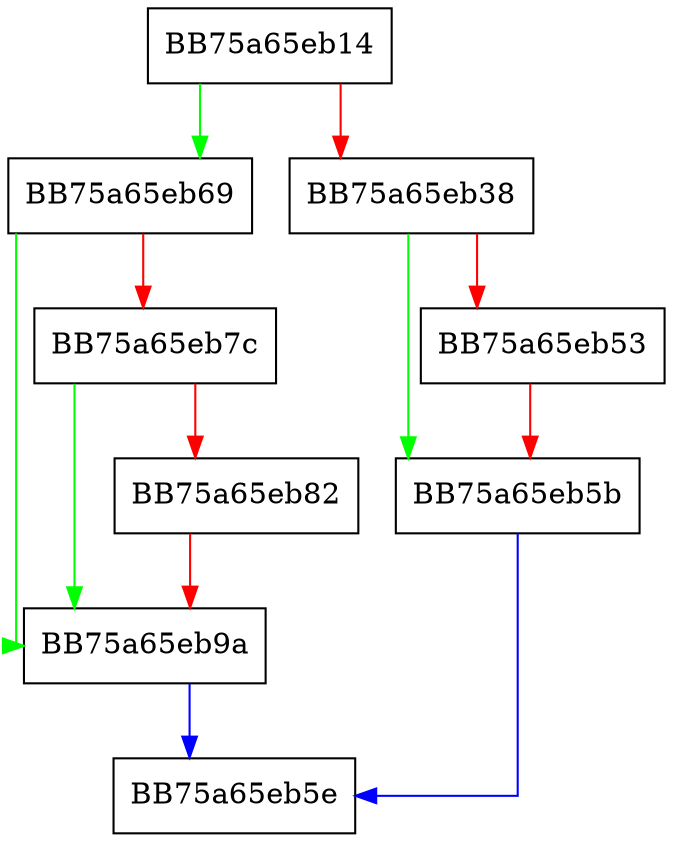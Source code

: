 digraph IsSampleSha1OrPathAlreadySubmitted {
  node [shape="box"];
  graph [splines=ortho];
  BB75a65eb14 -> BB75a65eb69 [color="green"];
  BB75a65eb14 -> BB75a65eb38 [color="red"];
  BB75a65eb38 -> BB75a65eb5b [color="green"];
  BB75a65eb38 -> BB75a65eb53 [color="red"];
  BB75a65eb53 -> BB75a65eb5b [color="red"];
  BB75a65eb5b -> BB75a65eb5e [color="blue"];
  BB75a65eb69 -> BB75a65eb9a [color="green"];
  BB75a65eb69 -> BB75a65eb7c [color="red"];
  BB75a65eb7c -> BB75a65eb9a [color="green"];
  BB75a65eb7c -> BB75a65eb82 [color="red"];
  BB75a65eb82 -> BB75a65eb9a [color="red"];
  BB75a65eb9a -> BB75a65eb5e [color="blue"];
}